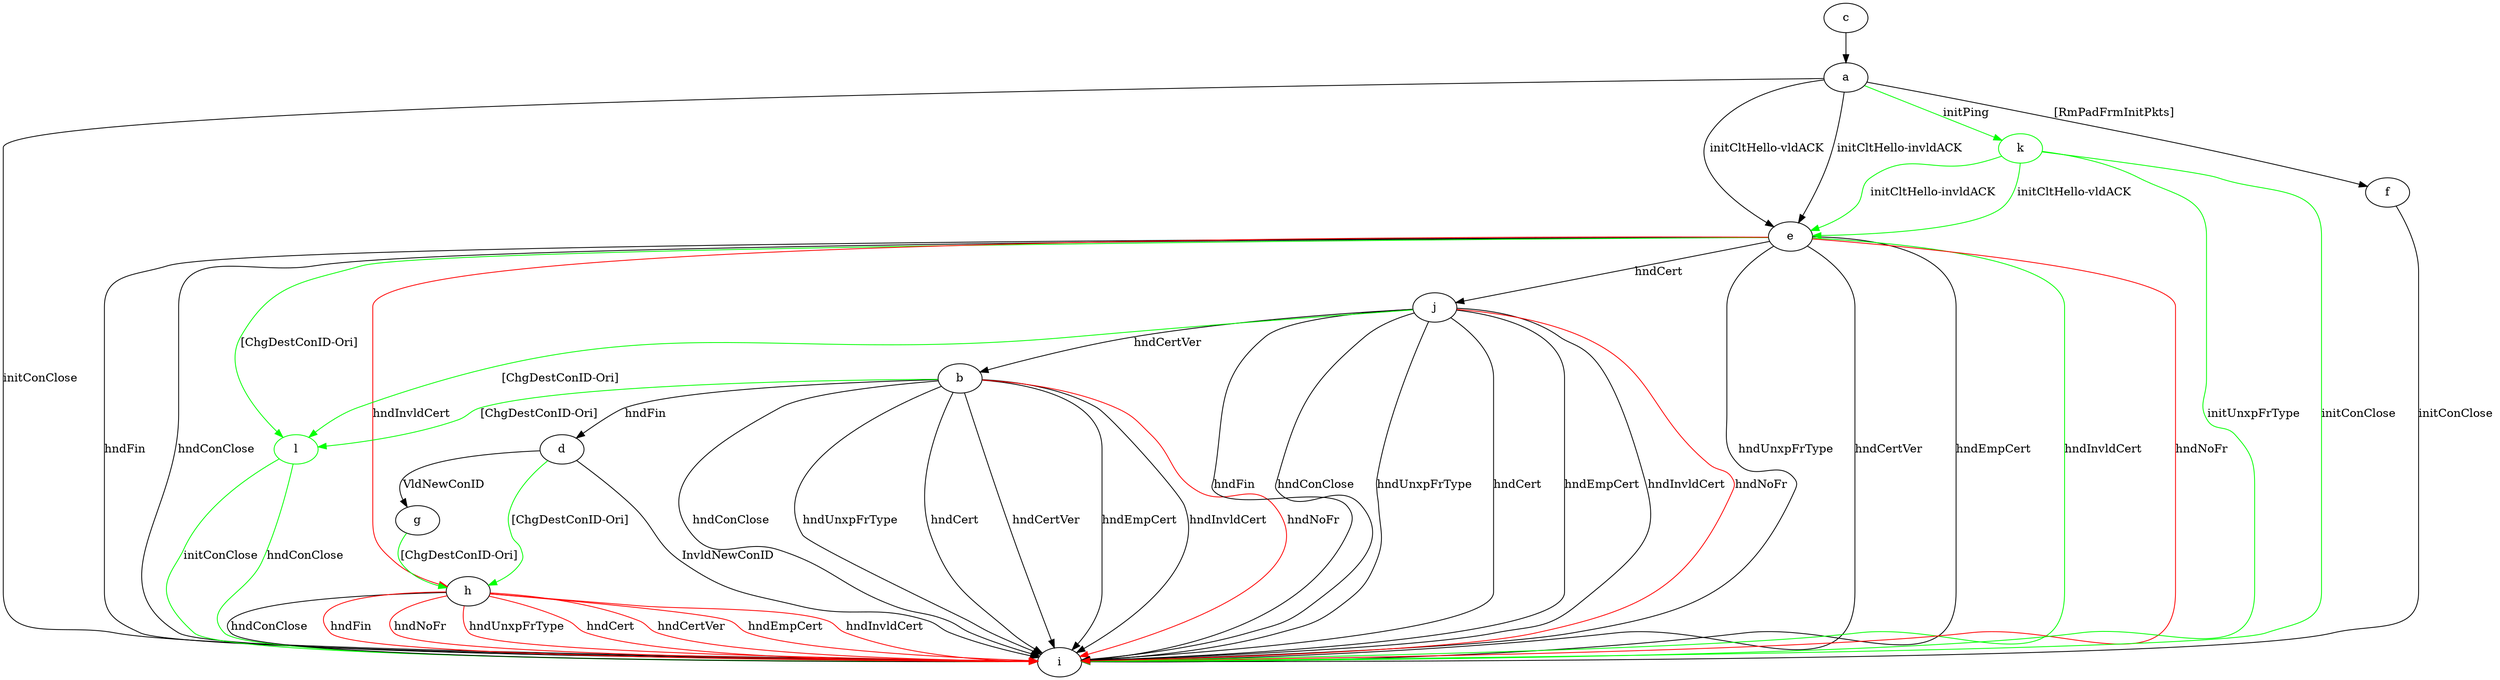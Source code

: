 digraph "" {
	a -> e	[key=0,
		label="initCltHello-vldACK "];
	a -> e	[key=1,
		label="initCltHello-invldACK "];
	a -> f	[key=0,
		label="[RmPadFrmInitPkts] "];
	a -> i	[key=0,
		label="initConClose "];
	k	[color=green];
	a -> k	[key=0,
		color=green,
		label="initPing "];
	b -> d	[key=0,
		label="hndFin "];
	b -> i	[key=0,
		label="hndConClose "];
	b -> i	[key=1,
		label="hndUnxpFrType "];
	b -> i	[key=2,
		label="hndCert "];
	b -> i	[key=3,
		label="hndCertVer "];
	b -> i	[key=4,
		label="hndEmpCert "];
	b -> i	[key=5,
		label="hndInvldCert "];
	b -> i	[key=6,
		color=red,
		label="hndNoFr "];
	l	[color=green];
	b -> l	[key=0,
		color=green,
		label="[ChgDestConID-Ori] "];
	c -> a	[key=0];
	d -> g	[key=0,
		label="VldNewConID "];
	d -> h	[key=0,
		color=green,
		label="[ChgDestConID-Ori] "];
	d -> i	[key=0,
		label="InvldNewConID "];
	e -> h	[key=0,
		color=red,
		label="hndInvldCert "];
	e -> i	[key=0,
		label="hndFin "];
	e -> i	[key=1,
		label="hndConClose "];
	e -> i	[key=2,
		label="hndUnxpFrType "];
	e -> i	[key=3,
		label="hndCertVer "];
	e -> i	[key=4,
		label="hndEmpCert "];
	e -> i	[key=5,
		color=green,
		label="hndInvldCert "];
	e -> i	[key=6,
		color=red,
		label="hndNoFr "];
	e -> j	[key=0,
		label="hndCert "];
	e -> l	[key=0,
		color=green,
		label="[ChgDestConID-Ori] "];
	f -> i	[key=0,
		label="initConClose "];
	g -> h	[key=0,
		color=green,
		label="[ChgDestConID-Ori] "];
	h -> i	[key=0,
		label="hndConClose "];
	h -> i	[key=1,
		color=red,
		label="hndFin "];
	h -> i	[key=2,
		color=red,
		label="hndNoFr "];
	h -> i	[key=3,
		color=red,
		label="hndUnxpFrType "];
	h -> i	[key=4,
		color=red,
		label="hndCert "];
	h -> i	[key=5,
		color=red,
		label="hndCertVer "];
	h -> i	[key=6,
		color=red,
		label="hndEmpCert "];
	h -> i	[key=7,
		color=red,
		label="hndInvldCert "];
	j -> b	[key=0,
		label="hndCertVer "];
	j -> i	[key=0,
		label="hndFin "];
	j -> i	[key=1,
		label="hndConClose "];
	j -> i	[key=2,
		label="hndUnxpFrType "];
	j -> i	[key=3,
		label="hndCert "];
	j -> i	[key=4,
		label="hndEmpCert "];
	j -> i	[key=5,
		label="hndInvldCert "];
	j -> i	[key=6,
		color=red,
		label="hndNoFr "];
	j -> l	[key=0,
		color=green,
		label="[ChgDestConID-Ori] "];
	k -> e	[key=0,
		color=green,
		label="initCltHello-vldACK "];
	k -> e	[key=1,
		color=green,
		label="initCltHello-invldACK "];
	k -> i	[key=0,
		color=green,
		label="initConClose "];
	k -> i	[key=1,
		color=green,
		label="initUnxpFrType "];
	l -> i	[key=0,
		color=green,
		label="initConClose "];
	l -> i	[key=1,
		color=green,
		label="hndConClose "];
}
